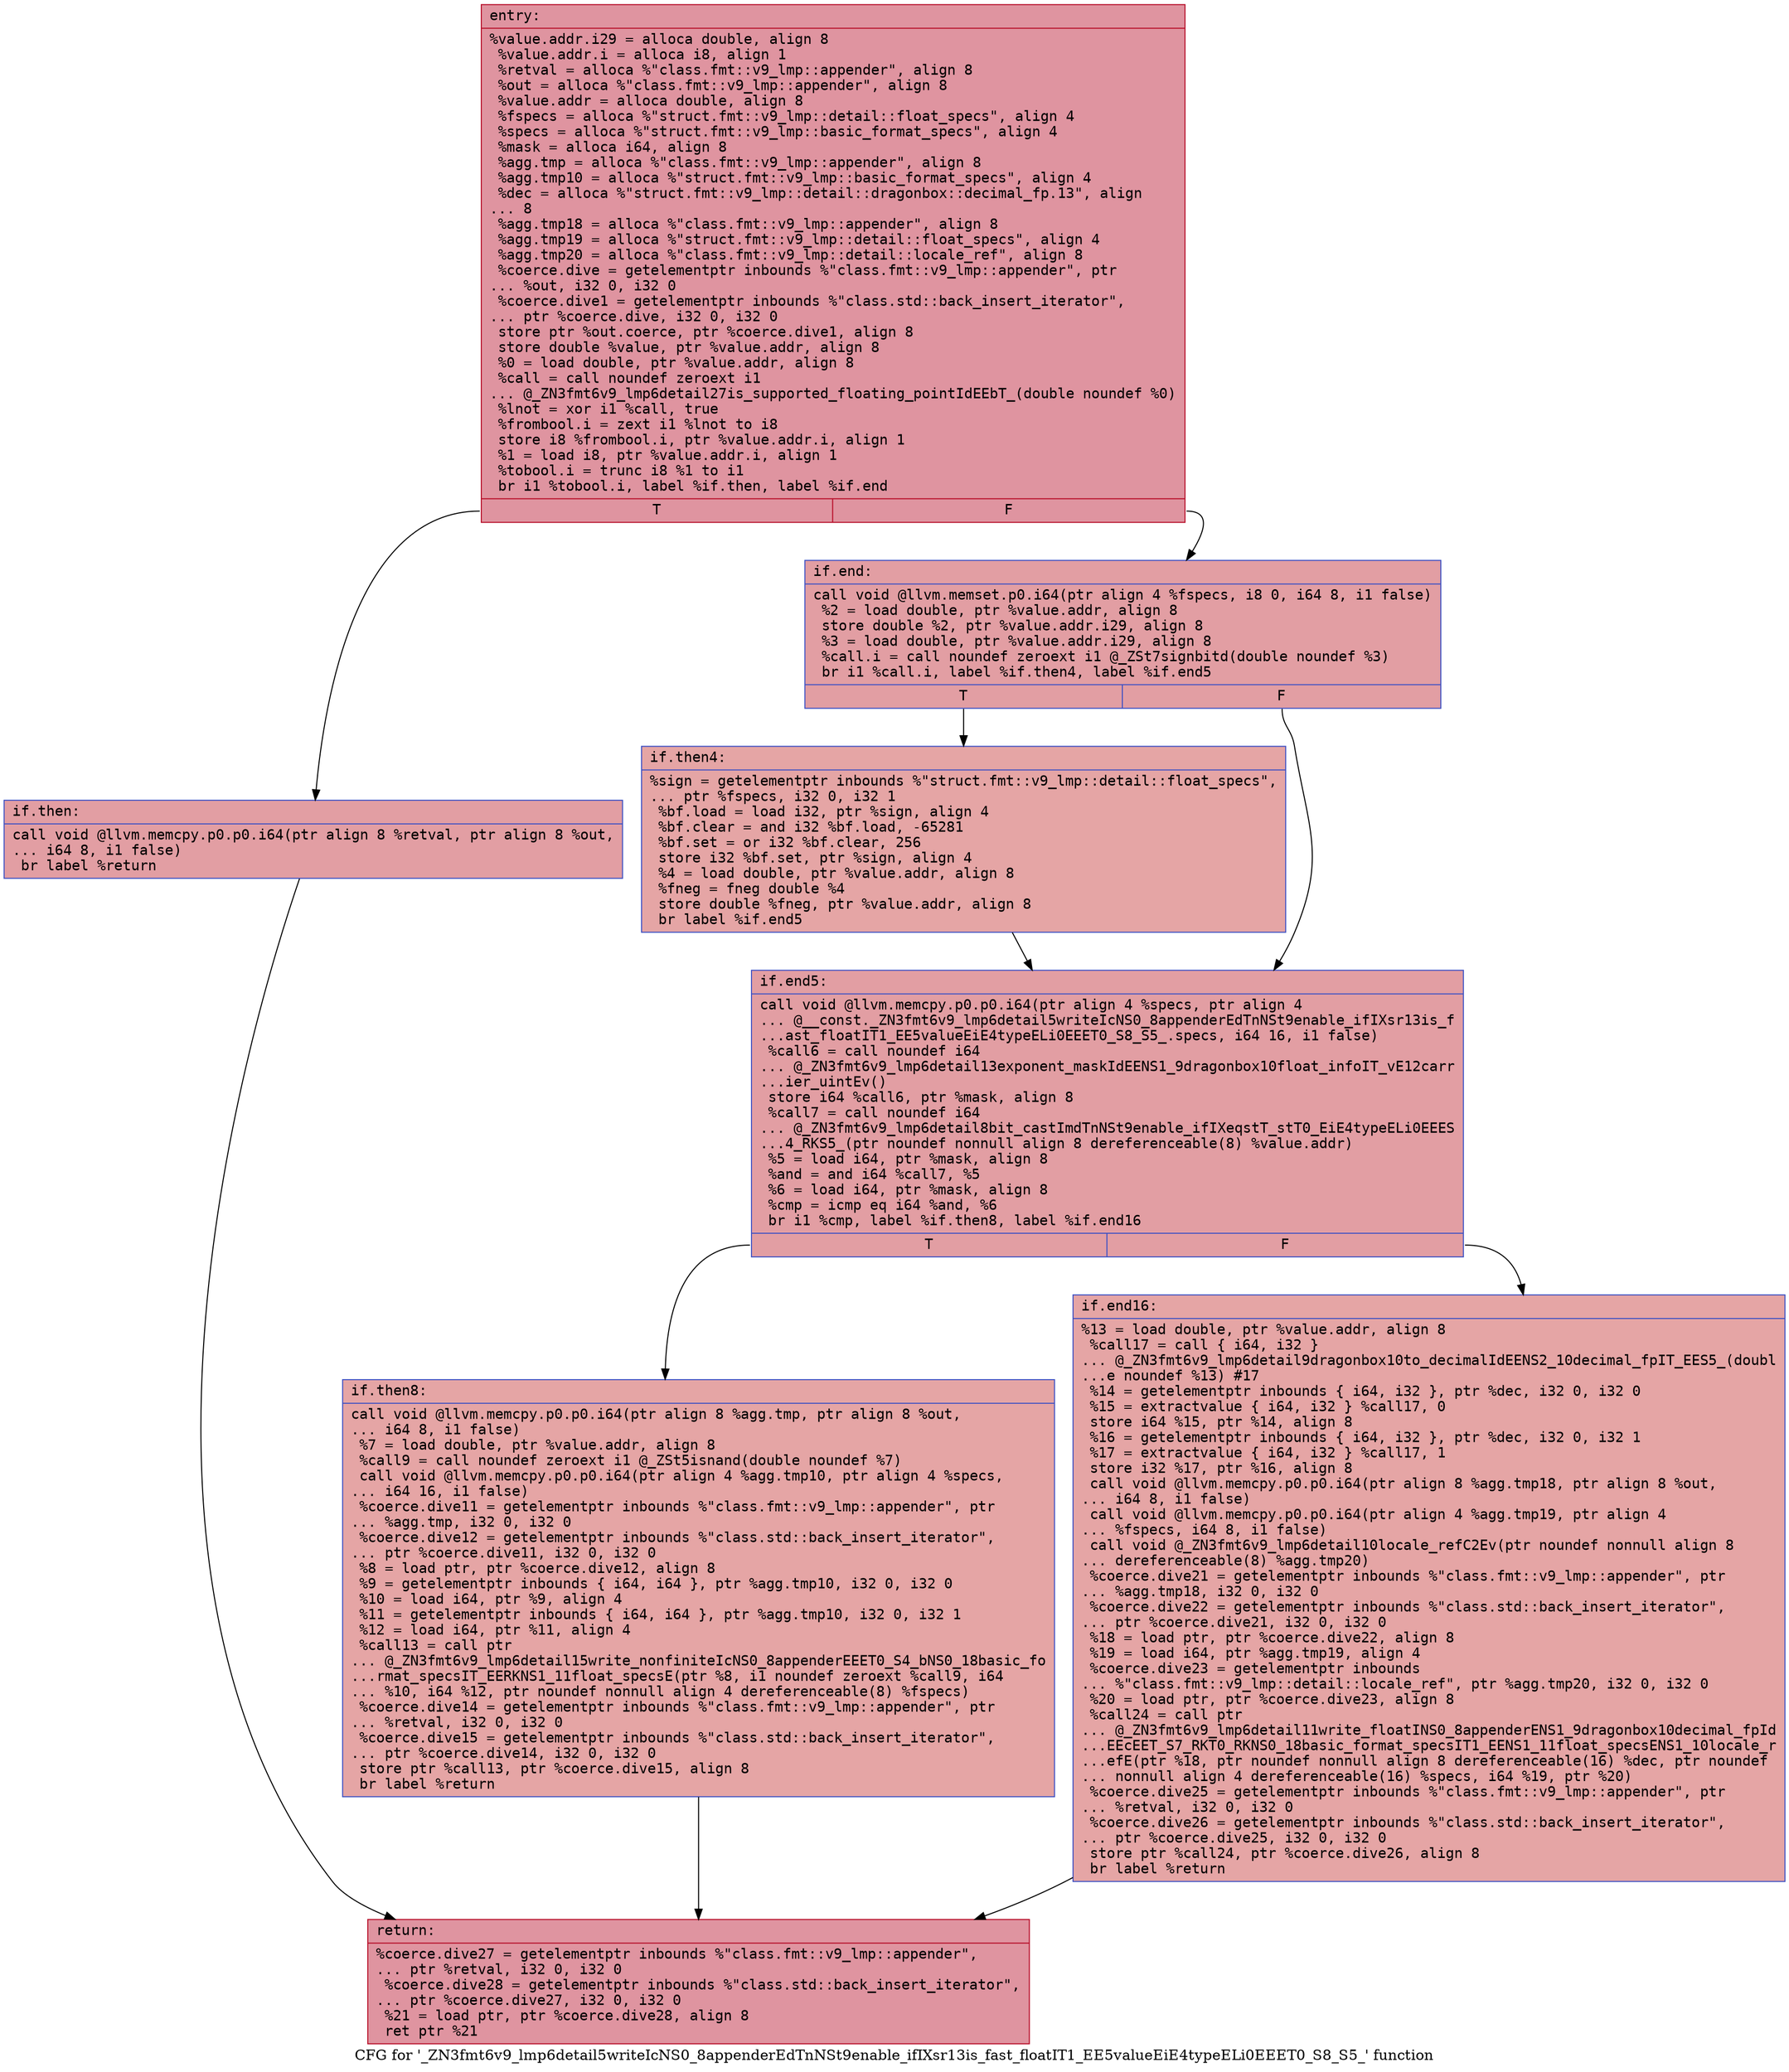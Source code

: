 digraph "CFG for '_ZN3fmt6v9_lmp6detail5writeIcNS0_8appenderEdTnNSt9enable_ifIXsr13is_fast_floatIT1_EE5valueEiE4typeELi0EEET0_S8_S5_' function" {
	label="CFG for '_ZN3fmt6v9_lmp6detail5writeIcNS0_8appenderEdTnNSt9enable_ifIXsr13is_fast_floatIT1_EE5valueEiE4typeELi0EEET0_S8_S5_' function";

	Node0x55fec32659d0 [shape=record,color="#b70d28ff", style=filled, fillcolor="#b70d2870" fontname="Courier",label="{entry:\l|  %value.addr.i29 = alloca double, align 8\l  %value.addr.i = alloca i8, align 1\l  %retval = alloca %\"class.fmt::v9_lmp::appender\", align 8\l  %out = alloca %\"class.fmt::v9_lmp::appender\", align 8\l  %value.addr = alloca double, align 8\l  %fspecs = alloca %\"struct.fmt::v9_lmp::detail::float_specs\", align 4\l  %specs = alloca %\"struct.fmt::v9_lmp::basic_format_specs\", align 4\l  %mask = alloca i64, align 8\l  %agg.tmp = alloca %\"class.fmt::v9_lmp::appender\", align 8\l  %agg.tmp10 = alloca %\"struct.fmt::v9_lmp::basic_format_specs\", align 4\l  %dec = alloca %\"struct.fmt::v9_lmp::detail::dragonbox::decimal_fp.13\", align\l... 8\l  %agg.tmp18 = alloca %\"class.fmt::v9_lmp::appender\", align 8\l  %agg.tmp19 = alloca %\"struct.fmt::v9_lmp::detail::float_specs\", align 4\l  %agg.tmp20 = alloca %\"class.fmt::v9_lmp::detail::locale_ref\", align 8\l  %coerce.dive = getelementptr inbounds %\"class.fmt::v9_lmp::appender\", ptr\l... %out, i32 0, i32 0\l  %coerce.dive1 = getelementptr inbounds %\"class.std::back_insert_iterator\",\l... ptr %coerce.dive, i32 0, i32 0\l  store ptr %out.coerce, ptr %coerce.dive1, align 8\l  store double %value, ptr %value.addr, align 8\l  %0 = load double, ptr %value.addr, align 8\l  %call = call noundef zeroext i1\l... @_ZN3fmt6v9_lmp6detail27is_supported_floating_pointIdEEbT_(double noundef %0)\l  %lnot = xor i1 %call, true\l  %frombool.i = zext i1 %lnot to i8\l  store i8 %frombool.i, ptr %value.addr.i, align 1\l  %1 = load i8, ptr %value.addr.i, align 1\l  %tobool.i = trunc i8 %1 to i1\l  br i1 %tobool.i, label %if.then, label %if.end\l|{<s0>T|<s1>F}}"];
	Node0x55fec32659d0:s0 -> Node0x55fec3266670[tooltip="entry -> if.then\nProbability 50.00%" ];
	Node0x55fec32659d0:s1 -> Node0x55fec3266bd0[tooltip="entry -> if.end\nProbability 50.00%" ];
	Node0x55fec3266670 [shape=record,color="#3d50c3ff", style=filled, fillcolor="#be242e70" fontname="Courier",label="{if.then:\l|  call void @llvm.memcpy.p0.p0.i64(ptr align 8 %retval, ptr align 8 %out,\l... i64 8, i1 false)\l  br label %return\l}"];
	Node0x55fec3266670 -> Node0x55fec3267060[tooltip="if.then -> return\nProbability 100.00%" ];
	Node0x55fec3266bd0 [shape=record,color="#3d50c3ff", style=filled, fillcolor="#be242e70" fontname="Courier",label="{if.end:\l|  call void @llvm.memset.p0.i64(ptr align 4 %fspecs, i8 0, i64 8, i1 false)\l  %2 = load double, ptr %value.addr, align 8\l  store double %2, ptr %value.addr.i29, align 8\l  %3 = load double, ptr %value.addr.i29, align 8\l  %call.i = call noundef zeroext i1 @_ZSt7signbitd(double noundef %3)\l  br i1 %call.i, label %if.then4, label %if.end5\l|{<s0>T|<s1>F}}"];
	Node0x55fec3266bd0:s0 -> Node0x55fec3267520[tooltip="if.end -> if.then4\nProbability 50.00%" ];
	Node0x55fec3266bd0:s1 -> Node0x55fec3267570[tooltip="if.end -> if.end5\nProbability 50.00%" ];
	Node0x55fec3267520 [shape=record,color="#3d50c3ff", style=filled, fillcolor="#c5333470" fontname="Courier",label="{if.then4:\l|  %sign = getelementptr inbounds %\"struct.fmt::v9_lmp::detail::float_specs\",\l... ptr %fspecs, i32 0, i32 1\l  %bf.load = load i32, ptr %sign, align 4\l  %bf.clear = and i32 %bf.load, -65281\l  %bf.set = or i32 %bf.clear, 256\l  store i32 %bf.set, ptr %sign, align 4\l  %4 = load double, ptr %value.addr, align 8\l  %fneg = fneg double %4\l  store double %fneg, ptr %value.addr, align 8\l  br label %if.end5\l}"];
	Node0x55fec3267520 -> Node0x55fec3267570[tooltip="if.then4 -> if.end5\nProbability 100.00%" ];
	Node0x55fec3267570 [shape=record,color="#3d50c3ff", style=filled, fillcolor="#be242e70" fontname="Courier",label="{if.end5:\l|  call void @llvm.memcpy.p0.p0.i64(ptr align 4 %specs, ptr align 4\l... @__const._ZN3fmt6v9_lmp6detail5writeIcNS0_8appenderEdTnNSt9enable_ifIXsr13is_f\l...ast_floatIT1_EE5valueEiE4typeELi0EEET0_S8_S5_.specs, i64 16, i1 false)\l  %call6 = call noundef i64\l... @_ZN3fmt6v9_lmp6detail13exponent_maskIdEENS1_9dragonbox10float_infoIT_vE12carr\l...ier_uintEv()\l  store i64 %call6, ptr %mask, align 8\l  %call7 = call noundef i64\l... @_ZN3fmt6v9_lmp6detail8bit_castImdTnNSt9enable_ifIXeqstT_stT0_EiE4typeELi0EEES\l...4_RKS5_(ptr noundef nonnull align 8 dereferenceable(8) %value.addr)\l  %5 = load i64, ptr %mask, align 8\l  %and = and i64 %call7, %5\l  %6 = load i64, ptr %mask, align 8\l  %cmp = icmp eq i64 %and, %6\l  br i1 %cmp, label %if.then8, label %if.end16\l|{<s0>T|<s1>F}}"];
	Node0x55fec3267570:s0 -> Node0x55fec3268370[tooltip="if.end5 -> if.then8\nProbability 50.00%" ];
	Node0x55fec3267570:s1 -> Node0x55fec32683c0[tooltip="if.end5 -> if.end16\nProbability 50.00%" ];
	Node0x55fec3268370 [shape=record,color="#3d50c3ff", style=filled, fillcolor="#c5333470" fontname="Courier",label="{if.then8:\l|  call void @llvm.memcpy.p0.p0.i64(ptr align 8 %agg.tmp, ptr align 8 %out,\l... i64 8, i1 false)\l  %7 = load double, ptr %value.addr, align 8\l  %call9 = call noundef zeroext i1 @_ZSt5isnand(double noundef %7)\l  call void @llvm.memcpy.p0.p0.i64(ptr align 4 %agg.tmp10, ptr align 4 %specs,\l... i64 16, i1 false)\l  %coerce.dive11 = getelementptr inbounds %\"class.fmt::v9_lmp::appender\", ptr\l... %agg.tmp, i32 0, i32 0\l  %coerce.dive12 = getelementptr inbounds %\"class.std::back_insert_iterator\",\l... ptr %coerce.dive11, i32 0, i32 0\l  %8 = load ptr, ptr %coerce.dive12, align 8\l  %9 = getelementptr inbounds \{ i64, i64 \}, ptr %agg.tmp10, i32 0, i32 0\l  %10 = load i64, ptr %9, align 4\l  %11 = getelementptr inbounds \{ i64, i64 \}, ptr %agg.tmp10, i32 0, i32 1\l  %12 = load i64, ptr %11, align 4\l  %call13 = call ptr\l... @_ZN3fmt6v9_lmp6detail15write_nonfiniteIcNS0_8appenderEEET0_S4_bNS0_18basic_fo\l...rmat_specsIT_EERKNS1_11float_specsE(ptr %8, i1 noundef zeroext %call9, i64\l... %10, i64 %12, ptr noundef nonnull align 4 dereferenceable(8) %fspecs)\l  %coerce.dive14 = getelementptr inbounds %\"class.fmt::v9_lmp::appender\", ptr\l... %retval, i32 0, i32 0\l  %coerce.dive15 = getelementptr inbounds %\"class.std::back_insert_iterator\",\l... ptr %coerce.dive14, i32 0, i32 0\l  store ptr %call13, ptr %coerce.dive15, align 8\l  br label %return\l}"];
	Node0x55fec3268370 -> Node0x55fec3267060[tooltip="if.then8 -> return\nProbability 100.00%" ];
	Node0x55fec32683c0 [shape=record,color="#3d50c3ff", style=filled, fillcolor="#c5333470" fontname="Courier",label="{if.end16:\l|  %13 = load double, ptr %value.addr, align 8\l  %call17 = call \{ i64, i32 \}\l... @_ZN3fmt6v9_lmp6detail9dragonbox10to_decimalIdEENS2_10decimal_fpIT_EES5_(doubl\l...e noundef %13) #17\l  %14 = getelementptr inbounds \{ i64, i32 \}, ptr %dec, i32 0, i32 0\l  %15 = extractvalue \{ i64, i32 \} %call17, 0\l  store i64 %15, ptr %14, align 8\l  %16 = getelementptr inbounds \{ i64, i32 \}, ptr %dec, i32 0, i32 1\l  %17 = extractvalue \{ i64, i32 \} %call17, 1\l  store i32 %17, ptr %16, align 8\l  call void @llvm.memcpy.p0.p0.i64(ptr align 8 %agg.tmp18, ptr align 8 %out,\l... i64 8, i1 false)\l  call void @llvm.memcpy.p0.p0.i64(ptr align 4 %agg.tmp19, ptr align 4\l... %fspecs, i64 8, i1 false)\l  call void @_ZN3fmt6v9_lmp6detail10locale_refC2Ev(ptr noundef nonnull align 8\l... dereferenceable(8) %agg.tmp20)\l  %coerce.dive21 = getelementptr inbounds %\"class.fmt::v9_lmp::appender\", ptr\l... %agg.tmp18, i32 0, i32 0\l  %coerce.dive22 = getelementptr inbounds %\"class.std::back_insert_iterator\",\l... ptr %coerce.dive21, i32 0, i32 0\l  %18 = load ptr, ptr %coerce.dive22, align 8\l  %19 = load i64, ptr %agg.tmp19, align 4\l  %coerce.dive23 = getelementptr inbounds\l... %\"class.fmt::v9_lmp::detail::locale_ref\", ptr %agg.tmp20, i32 0, i32 0\l  %20 = load ptr, ptr %coerce.dive23, align 8\l  %call24 = call ptr\l... @_ZN3fmt6v9_lmp6detail11write_floatINS0_8appenderENS1_9dragonbox10decimal_fpId\l...EEcEET_S7_RKT0_RKNS0_18basic_format_specsIT1_EENS1_11float_specsENS1_10locale_r\l...efE(ptr %18, ptr noundef nonnull align 8 dereferenceable(16) %dec, ptr noundef\l... nonnull align 4 dereferenceable(16) %specs, i64 %19, ptr %20)\l  %coerce.dive25 = getelementptr inbounds %\"class.fmt::v9_lmp::appender\", ptr\l... %retval, i32 0, i32 0\l  %coerce.dive26 = getelementptr inbounds %\"class.std::back_insert_iterator\",\l... ptr %coerce.dive25, i32 0, i32 0\l  store ptr %call24, ptr %coerce.dive26, align 8\l  br label %return\l}"];
	Node0x55fec32683c0 -> Node0x55fec3267060[tooltip="if.end16 -> return\nProbability 100.00%" ];
	Node0x55fec3267060 [shape=record,color="#b70d28ff", style=filled, fillcolor="#b70d2870" fontname="Courier",label="{return:\l|  %coerce.dive27 = getelementptr inbounds %\"class.fmt::v9_lmp::appender\",\l... ptr %retval, i32 0, i32 0\l  %coerce.dive28 = getelementptr inbounds %\"class.std::back_insert_iterator\",\l... ptr %coerce.dive27, i32 0, i32 0\l  %21 = load ptr, ptr %coerce.dive28, align 8\l  ret ptr %21\l}"];
}
